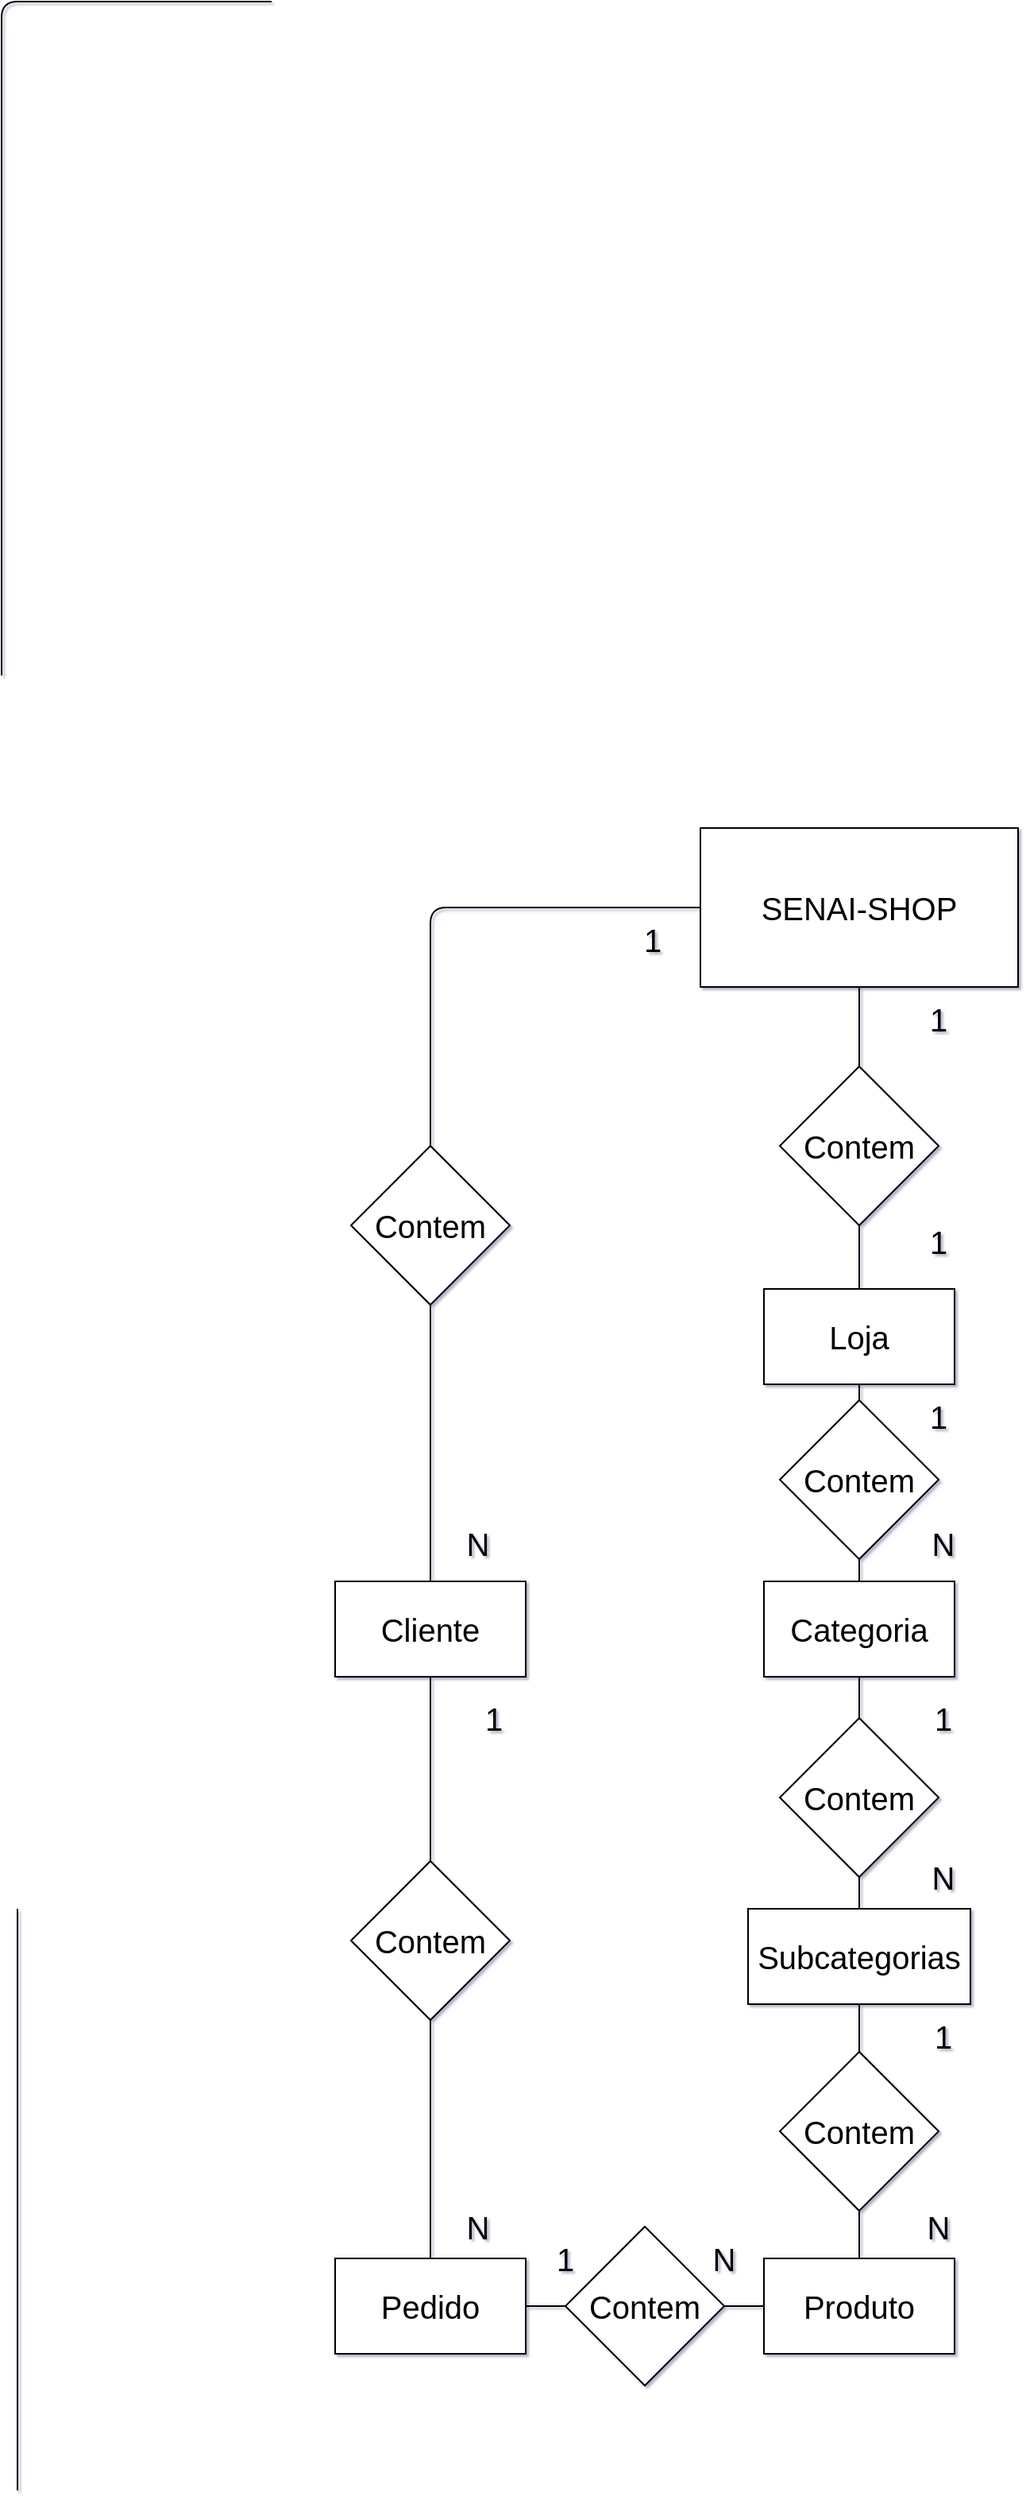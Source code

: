<mxfile version="10.9.5" type="device"><diagram id="HMrcztmfSjFePZxNQxH_" name="Conceitual"><mxGraphModel dx="1753" dy="1797" grid="1" gridSize="10" guides="1" tooltips="1" connect="1" arrows="1" fold="1" page="1" pageScale="1" pageWidth="827" pageHeight="1169" math="0" shadow="1"><root><mxCell id="0"/><mxCell id="1" parent="0"/><mxCell id="Ey1M2Oc-t53MDCXKZ9ZU-1" value="&lt;span style=&quot;font-size: 20px&quot;&gt;SENAI-SHOP&lt;/span&gt;" style="rounded=0;whiteSpace=wrap;html=1;" vertex="1" parent="1"><mxGeometry x="280" y="50" width="200" height="100" as="geometry"/></mxCell><mxCell id="Ey1M2Oc-t53MDCXKZ9ZU-2" value="&lt;span style=&quot;font-size: 20px&quot;&gt;Loja&lt;/span&gt;" style="rounded=0;whiteSpace=wrap;html=1;" vertex="1" parent="1"><mxGeometry x="320" y="340" width="120" height="60" as="geometry"/></mxCell><mxCell id="Ey1M2Oc-t53MDCXKZ9ZU-3" value="&lt;font style=&quot;font-size: 20px&quot;&gt;Contem&lt;/font&gt;" style="rhombus;whiteSpace=wrap;html=1;" vertex="1" parent="1"><mxGeometry x="330" y="200" width="100" height="100" as="geometry"/></mxCell><mxCell id="Ey1M2Oc-t53MDCXKZ9ZU-4" value="&lt;span style=&quot;font-size: 20px&quot;&gt;Categoria&lt;br&gt;&lt;/span&gt;" style="rounded=0;whiteSpace=wrap;html=1;" vertex="1" parent="1"><mxGeometry x="320" y="524" width="120" height="60" as="geometry"/></mxCell><mxCell id="Ey1M2Oc-t53MDCXKZ9ZU-5" value="&lt;font style=&quot;font-size: 20px&quot;&gt;Contem&lt;/font&gt;" style="rhombus;whiteSpace=wrap;html=1;" vertex="1" parent="1"><mxGeometry x="330" y="410" width="100" height="100" as="geometry"/></mxCell><mxCell id="Ey1M2Oc-t53MDCXKZ9ZU-6" value="" style="endArrow=none;html=1;entryX=0.5;entryY=1;entryDx=0;entryDy=0;exitX=0.5;exitY=0;exitDx=0;exitDy=0;" edge="1" parent="1" source="Ey1M2Oc-t53MDCXKZ9ZU-3" target="Ey1M2Oc-t53MDCXKZ9ZU-1"><mxGeometry width="50" height="50" relative="1" as="geometry"><mxPoint x="370" y="200" as="sourcePoint"/><mxPoint x="420" y="150" as="targetPoint"/></mxGeometry></mxCell><mxCell id="Ey1M2Oc-t53MDCXKZ9ZU-7" value="" style="endArrow=none;html=1;entryX=0.5;entryY=1;entryDx=0;entryDy=0;exitX=0.5;exitY=0;exitDx=0;exitDy=0;" edge="1" parent="1" source="Ey1M2Oc-t53MDCXKZ9ZU-2" target="Ey1M2Oc-t53MDCXKZ9ZU-3"><mxGeometry width="50" height="50" relative="1" as="geometry"><mxPoint x="350" y="360" as="sourcePoint"/><mxPoint x="400" y="310" as="targetPoint"/></mxGeometry></mxCell><mxCell id="Ey1M2Oc-t53MDCXKZ9ZU-8" value="" style="endArrow=none;html=1;entryX=0.5;entryY=1;entryDx=0;entryDy=0;exitX=0.5;exitY=0;exitDx=0;exitDy=0;" edge="1" parent="1" source="Ey1M2Oc-t53MDCXKZ9ZU-5" target="Ey1M2Oc-t53MDCXKZ9ZU-2"><mxGeometry width="50" height="50" relative="1" as="geometry"><mxPoint x="290" y="460" as="sourcePoint"/><mxPoint x="340" y="410" as="targetPoint"/></mxGeometry></mxCell><mxCell id="Ey1M2Oc-t53MDCXKZ9ZU-9" value="" style="endArrow=none;html=1;entryX=0.5;entryY=1;entryDx=0;entryDy=0;exitX=0.5;exitY=0;exitDx=0;exitDy=0;" edge="1" parent="1" source="Ey1M2Oc-t53MDCXKZ9ZU-4" target="Ey1M2Oc-t53MDCXKZ9ZU-5"><mxGeometry width="50" height="50" relative="1" as="geometry"><mxPoint x="380" y="520" as="sourcePoint"/><mxPoint x="360" y="490" as="targetPoint"/></mxGeometry></mxCell><mxCell id="Ey1M2Oc-t53MDCXKZ9ZU-12" value="&lt;font style=&quot;font-size: 20px&quot;&gt;1&lt;/font&gt;" style="text;html=1;strokeColor=none;fillColor=none;align=center;verticalAlign=middle;whiteSpace=wrap;rounded=0;" vertex="1" parent="1"><mxGeometry x="410" y="160" width="40" height="20" as="geometry"/></mxCell><mxCell id="Ey1M2Oc-t53MDCXKZ9ZU-13" value="&lt;span style=&quot;font-size: 20px&quot;&gt;Subcategorias&lt;br&gt;&lt;/span&gt;" style="rounded=0;whiteSpace=wrap;html=1;" vertex="1" parent="1"><mxGeometry x="310" y="730" width="140" height="60" as="geometry"/></mxCell><mxCell id="Ey1M2Oc-t53MDCXKZ9ZU-14" value="&lt;font style=&quot;font-size: 20px&quot;&gt;Contem&lt;/font&gt;" style="rhombus;whiteSpace=wrap;html=1;" vertex="1" parent="1"><mxGeometry x="330" y="610" width="100" height="100" as="geometry"/></mxCell><mxCell id="Ey1M2Oc-t53MDCXKZ9ZU-15" value="&lt;font style=&quot;font-size: 20px&quot;&gt;1&lt;/font&gt;" style="text;html=1;strokeColor=none;fillColor=none;align=center;verticalAlign=middle;whiteSpace=wrap;rounded=0;" vertex="1" parent="1"><mxGeometry x="410" y="300" width="40" height="20" as="geometry"/></mxCell><mxCell id="Ey1M2Oc-t53MDCXKZ9ZU-16" value="&lt;font style=&quot;font-size: 20px&quot;&gt;1&lt;/font&gt;" style="text;html=1;strokeColor=none;fillColor=none;align=center;verticalAlign=middle;whiteSpace=wrap;rounded=0;" vertex="1" parent="1"><mxGeometry x="410" y="410" width="40" height="20" as="geometry"/></mxCell><mxCell id="Ey1M2Oc-t53MDCXKZ9ZU-17" value="&lt;span style=&quot;font-size: 20px&quot;&gt;N&lt;/span&gt;" style="text;html=1;strokeColor=none;fillColor=none;align=center;verticalAlign=middle;whiteSpace=wrap;rounded=0;" vertex="1" parent="1"><mxGeometry x="413" y="490" width="40" height="20" as="geometry"/></mxCell><mxCell id="Ey1M2Oc-t53MDCXKZ9ZU-19" value="" style="endArrow=none;html=1;exitX=0.5;exitY=0;exitDx=0;exitDy=0;entryX=0.5;entryY=1;entryDx=0;entryDy=0;" edge="1" parent="1" source="Ey1M2Oc-t53MDCXKZ9ZU-14" target="Ey1M2Oc-t53MDCXKZ9ZU-4"><mxGeometry width="50" height="50" relative="1" as="geometry"><mxPoint x="330" y="640" as="sourcePoint"/><mxPoint x="380" y="590" as="targetPoint"/><Array as="points"/></mxGeometry></mxCell><mxCell id="Ey1M2Oc-t53MDCXKZ9ZU-20" value="" style="endArrow=none;html=1;entryX=0.5;entryY=1;entryDx=0;entryDy=0;exitX=0.5;exitY=0;exitDx=0;exitDy=0;" edge="1" parent="1" source="Ey1M2Oc-t53MDCXKZ9ZU-13" target="Ey1M2Oc-t53MDCXKZ9ZU-14"><mxGeometry width="50" height="50" relative="1" as="geometry"><mxPoint x="320" y="750" as="sourcePoint"/><mxPoint x="370" y="700" as="targetPoint"/></mxGeometry></mxCell><mxCell id="Ey1M2Oc-t53MDCXKZ9ZU-23" value="&lt;span style=&quot;font-size: 20px&quot;&gt;N&lt;/span&gt;" style="text;html=1;strokeColor=none;fillColor=none;align=center;verticalAlign=middle;whiteSpace=wrap;rounded=0;" vertex="1" parent="1"><mxGeometry x="413" y="700" width="40" height="20" as="geometry"/></mxCell><mxCell id="Ey1M2Oc-t53MDCXKZ9ZU-25" value="&lt;span style=&quot;font-size: 20px&quot;&gt;Produto&lt;br&gt;&lt;/span&gt;" style="rounded=0;whiteSpace=wrap;html=1;" vertex="1" parent="1"><mxGeometry x="320" y="950" width="120" height="60" as="geometry"/></mxCell><mxCell id="Ey1M2Oc-t53MDCXKZ9ZU-26" value="&lt;font style=&quot;font-size: 20px&quot;&gt;Contem&lt;/font&gt;" style="rhombus;whiteSpace=wrap;html=1;" vertex="1" parent="1"><mxGeometry x="330" y="820" width="100" height="100" as="geometry"/></mxCell><mxCell id="Ey1M2Oc-t53MDCXKZ9ZU-31" value="&lt;font style=&quot;font-size: 20px&quot;&gt;1&lt;/font&gt;" style="text;html=1;strokeColor=none;fillColor=none;align=center;verticalAlign=middle;whiteSpace=wrap;rounded=0;" vertex="1" parent="1"><mxGeometry x="413" y="600" width="40" height="20" as="geometry"/></mxCell><mxCell id="Ey1M2Oc-t53MDCXKZ9ZU-32" value="&lt;font style=&quot;font-size: 20px&quot;&gt;1&lt;/font&gt;" style="text;html=1;strokeColor=none;fillColor=none;align=center;verticalAlign=middle;whiteSpace=wrap;rounded=0;" vertex="1" parent="1"><mxGeometry x="413" y="800" width="40" height="20" as="geometry"/></mxCell><mxCell id="Ey1M2Oc-t53MDCXKZ9ZU-33" value="&lt;span style=&quot;font-size: 20px&quot;&gt;N&lt;/span&gt;" style="text;html=1;strokeColor=none;fillColor=none;align=center;verticalAlign=middle;whiteSpace=wrap;rounded=0;" vertex="1" parent="1"><mxGeometry x="410" y="920" width="40" height="20" as="geometry"/></mxCell><mxCell id="Ey1M2Oc-t53MDCXKZ9ZU-34" value="" style="endArrow=none;html=1;entryX=0.5;entryY=1;entryDx=0;entryDy=0;exitX=0.5;exitY=0;exitDx=0;exitDy=0;" edge="1" parent="1" source="Ey1M2Oc-t53MDCXKZ9ZU-26" target="Ey1M2Oc-t53MDCXKZ9ZU-13"><mxGeometry width="50" height="50" relative="1" as="geometry"><mxPoint x="310" y="850" as="sourcePoint"/><mxPoint x="360" y="800" as="targetPoint"/></mxGeometry></mxCell><mxCell id="Ey1M2Oc-t53MDCXKZ9ZU-35" value="" style="endArrow=none;html=1;exitX=0.5;exitY=0;exitDx=0;exitDy=0;entryX=0.5;entryY=1;entryDx=0;entryDy=0;" edge="1" parent="1" source="Ey1M2Oc-t53MDCXKZ9ZU-25" target="Ey1M2Oc-t53MDCXKZ9ZU-26"><mxGeometry width="50" height="50" relative="1" as="geometry"><mxPoint x="350" y="950" as="sourcePoint"/><mxPoint x="400" y="900" as="targetPoint"/></mxGeometry></mxCell><mxCell id="Ey1M2Oc-t53MDCXKZ9ZU-36" value="&lt;span style=&quot;font-size: 20px&quot;&gt;Cliente&lt;br&gt;&lt;/span&gt;" style="rounded=0;whiteSpace=wrap;html=1;" vertex="1" parent="1"><mxGeometry x="50" y="524" width="120" height="60" as="geometry"/></mxCell><mxCell id="Ey1M2Oc-t53MDCXKZ9ZU-37" value="&lt;span style=&quot;font-size: 20px&quot;&gt;Pedido&lt;br&gt;&lt;/span&gt;" style="rounded=0;whiteSpace=wrap;html=1;" vertex="1" parent="1"><mxGeometry x="50" y="950" width="120" height="60" as="geometry"/></mxCell><mxCell id="Ey1M2Oc-t53MDCXKZ9ZU-38" value="" style="endArrow=none;html=1;entryX=0.5;entryY=0;entryDx=0;entryDy=0;exitX=0;exitY=0.5;exitDx=0;exitDy=0;" edge="1" parent="1" source="Ey1M2Oc-t53MDCXKZ9ZU-1" target="Ey1M2Oc-t53MDCXKZ9ZU-36"><mxGeometry width="50" height="50" relative="1" as="geometry"><mxPoint x="110" y="90" as="sourcePoint"/><mxPoint x="130" y="310" as="targetPoint"/><Array as="points"><mxPoint x="110" y="100"/></Array></mxGeometry></mxCell><mxCell id="Ey1M2Oc-t53MDCXKZ9ZU-39" value="&lt;font style=&quot;font-size: 20px&quot;&gt;1&lt;/font&gt;" style="text;html=1;strokeColor=none;fillColor=none;align=center;verticalAlign=middle;whiteSpace=wrap;rounded=0;" vertex="1" parent="1"><mxGeometry x="230" y="110" width="40" height="20" as="geometry"/></mxCell><mxCell id="Ey1M2Oc-t53MDCXKZ9ZU-42" value="&lt;span style=&quot;font-size: 20px&quot;&gt;N&lt;/span&gt;" style="text;html=1;strokeColor=none;fillColor=none;align=center;verticalAlign=middle;whiteSpace=wrap;rounded=0;" vertex="1" parent="1"><mxGeometry x="120" y="490" width="40" height="20" as="geometry"/></mxCell><mxCell id="Ey1M2Oc-t53MDCXKZ9ZU-43" value="" style="endArrow=none;html=1;entryX=0.5;entryY=1;entryDx=0;entryDy=0;exitX=0.5;exitY=0;exitDx=0;exitDy=0;" edge="1" parent="1" source="Ey1M2Oc-t53MDCXKZ9ZU-37" target="Ey1M2Oc-t53MDCXKZ9ZU-36"><mxGeometry width="50" height="50" relative="1" as="geometry"><mxPoint x="90" y="810" as="sourcePoint"/><mxPoint x="140" y="760" as="targetPoint"/></mxGeometry></mxCell><mxCell id="Ey1M2Oc-t53MDCXKZ9ZU-45" value="" style="endArrow=none;html=1;entryX=0.5;entryY=0;entryDx=0;entryDy=0;exitX=0;exitY=0.5;exitDx=0;exitDy=0;" edge="1" parent="1"><mxGeometry width="50" height="50" relative="1" as="geometry"><mxPoint x="10" y="-470" as="sourcePoint"/><mxPoint x="-160" y="-46" as="targetPoint"/><Array as="points"><mxPoint x="-160" y="-470"/></Array></mxGeometry></mxCell><mxCell id="Ey1M2Oc-t53MDCXKZ9ZU-46" value="&lt;font style=&quot;font-size: 20px&quot;&gt;Contem&lt;/font&gt;" style="rhombus;whiteSpace=wrap;html=1;" vertex="1" parent="1"><mxGeometry x="60" y="250" width="100" height="100" as="geometry"/></mxCell><mxCell id="Ey1M2Oc-t53MDCXKZ9ZU-48" value="&lt;font style=&quot;font-size: 20px&quot;&gt;Contem&lt;/font&gt;" style="rhombus;whiteSpace=wrap;html=1;" vertex="1" parent="1"><mxGeometry x="60" y="700" width="100" height="100" as="geometry"/></mxCell><mxCell id="Ey1M2Oc-t53MDCXKZ9ZU-49" value="" style="endArrow=none;html=1;entryX=0.5;entryY=1;entryDx=0;entryDy=0;exitX=0.5;exitY=0;exitDx=0;exitDy=0;" edge="1" parent="1"><mxGeometry width="50" height="50" relative="1" as="geometry"><mxPoint x="-150" y="1096" as="sourcePoint"/><mxPoint x="-150" y="730" as="targetPoint"/></mxGeometry></mxCell><mxCell id="Ey1M2Oc-t53MDCXKZ9ZU-51" value="" style="endArrow=none;html=1;exitX=1;exitY=0.5;exitDx=0;exitDy=0;entryX=0;entryY=0.5;entryDx=0;entryDy=0;" edge="1" parent="1" source="Ey1M2Oc-t53MDCXKZ9ZU-50" target="Ey1M2Oc-t53MDCXKZ9ZU-25"><mxGeometry width="50" height="50" relative="1" as="geometry"><mxPoint x="170" y="1010" as="sourcePoint"/><mxPoint x="220" y="960" as="targetPoint"/></mxGeometry></mxCell><mxCell id="Ey1M2Oc-t53MDCXKZ9ZU-50" value="&lt;font style=&quot;font-size: 20px&quot;&gt;Contem&lt;/font&gt;" style="rhombus;whiteSpace=wrap;html=1;" vertex="1" parent="1"><mxGeometry x="195" y="930" width="100" height="100" as="geometry"/></mxCell><mxCell id="Ey1M2Oc-t53MDCXKZ9ZU-52" value="" style="endArrow=none;html=1;exitX=1;exitY=0.5;exitDx=0;exitDy=0;entryX=0;entryY=0.5;entryDx=0;entryDy=0;" edge="1" parent="1" source="Ey1M2Oc-t53MDCXKZ9ZU-37" target="Ey1M2Oc-t53MDCXKZ9ZU-50"><mxGeometry width="50" height="50" relative="1" as="geometry"><mxPoint x="170" y="980" as="sourcePoint"/><mxPoint x="320" y="980" as="targetPoint"/></mxGeometry></mxCell><mxCell id="Ey1M2Oc-t53MDCXKZ9ZU-53" value="&lt;font style=&quot;font-size: 20px&quot;&gt;1&lt;/font&gt;" style="text;html=1;strokeColor=none;fillColor=none;align=center;verticalAlign=middle;whiteSpace=wrap;rounded=0;" vertex="1" parent="1"><mxGeometry x="130" y="600" width="40" height="20" as="geometry"/></mxCell><mxCell id="Ey1M2Oc-t53MDCXKZ9ZU-54" value="&lt;span style=&quot;font-size: 20px&quot;&gt;N&lt;/span&gt;" style="text;html=1;strokeColor=none;fillColor=none;align=center;verticalAlign=middle;whiteSpace=wrap;rounded=0;" vertex="1" parent="1"><mxGeometry x="120" y="920" width="40" height="20" as="geometry"/></mxCell><mxCell id="Ey1M2Oc-t53MDCXKZ9ZU-55" value="&lt;font style=&quot;font-size: 20px&quot;&gt;1&lt;/font&gt;" style="text;html=1;strokeColor=none;fillColor=none;align=center;verticalAlign=middle;whiteSpace=wrap;rounded=0;" vertex="1" parent="1"><mxGeometry x="175" y="940" width="40" height="20" as="geometry"/></mxCell><mxCell id="Ey1M2Oc-t53MDCXKZ9ZU-56" value="&lt;span style=&quot;font-size: 20px&quot;&gt;N&lt;/span&gt;" style="text;html=1;strokeColor=none;fillColor=none;align=center;verticalAlign=middle;whiteSpace=wrap;rounded=0;" vertex="1" parent="1"><mxGeometry x="275" y="940" width="40" height="20" as="geometry"/></mxCell></root></mxGraphModel></diagram><diagram id="_FUvQd7g8FUnbmGXKL2E" name="Lógico"><mxGraphModel dx="926" dy="628" grid="1" gridSize="10" guides="1" tooltips="1" connect="1" arrows="1" fold="1" page="1" pageScale="1" pageWidth="827" pageHeight="1169" math="0" shadow="1"><root><mxCell id="mt7R5l869rSJ96gTjHTi-0"/><mxCell id="mt7R5l869rSJ96gTjHTi-1" parent="mt7R5l869rSJ96gTjHTi-0"/><mxCell id="mt7R5l869rSJ96gTjHTi-2" value="Categorias" style="swimlane;fontStyle=0;childLayout=stackLayout;horizontal=1;startSize=26;fillColor=#e0e0e0;horizontalStack=0;resizeParent=1;resizeParentMax=0;resizeLast=0;collapsible=1;marginBottom=0;swimlaneFillColor=#ffffff;align=center;fontSize=14;" vertex="1" parent="mt7R5l869rSJ96gTjHTi-1"><mxGeometry x="110" y="230" width="160" height="82" as="geometry"/></mxCell><mxCell id="mt7R5l869rSJ96gTjHTi-3" value="IdCategoria: int" style="shape=partialRectangle;top=0;left=0;right=0;bottom=1;align=left;verticalAlign=middle;fillColor=none;spacingLeft=34;spacingRight=4;overflow=hidden;rotatable=0;points=[[0,0.5],[1,0.5]];portConstraint=eastwest;dropTarget=0;fontStyle=5;fontSize=12;" vertex="1" parent="mt7R5l869rSJ96gTjHTi-2"><mxGeometry y="26" width="160" height="30" as="geometry"/></mxCell><mxCell id="mt7R5l869rSJ96gTjHTi-4" value="PK" style="shape=partialRectangle;top=0;left=0;bottom=0;fillColor=none;align=left;verticalAlign=middle;spacingLeft=4;spacingRight=4;overflow=hidden;rotatable=0;points=[];portConstraint=eastwest;part=1;fontSize=12;" vertex="1" connectable="0" parent="mt7R5l869rSJ96gTjHTi-3"><mxGeometry width="30" height="30" as="geometry"/></mxCell><mxCell id="mt7R5l869rSJ96gTjHTi-5" value="Nome: string" style="shape=partialRectangle;top=0;left=0;right=0;bottom=0;align=left;verticalAlign=top;fillColor=none;spacingLeft=34;spacingRight=4;overflow=hidden;rotatable=0;points=[[0,0.5],[1,0.5]];portConstraint=eastwest;dropTarget=0;fontSize=12;" vertex="1" parent="mt7R5l869rSJ96gTjHTi-2"><mxGeometry y="56" width="160" height="26" as="geometry"/></mxCell><mxCell id="mt7R5l869rSJ96gTjHTi-6" value="" style="shape=partialRectangle;top=0;left=0;bottom=0;fillColor=none;align=left;verticalAlign=top;spacingLeft=4;spacingRight=4;overflow=hidden;rotatable=0;points=[];portConstraint=eastwest;part=1;fontSize=12;" vertex="1" connectable="0" parent="mt7R5l869rSJ96gTjHTi-5"><mxGeometry width="30" height="26" as="geometry"/></mxCell><mxCell id="mt7R5l869rSJ96gTjHTi-20" value="Subcategoria" style="swimlane;fontStyle=0;childLayout=stackLayout;horizontal=1;startSize=26;fillColor=#e0e0e0;horizontalStack=0;resizeParent=1;resizeParentMax=0;resizeLast=0;collapsible=1;marginBottom=0;swimlaneFillColor=#ffffff;align=center;fontSize=14;" vertex="1" parent="mt7R5l869rSJ96gTjHTi-1"><mxGeometry x="333" y="230" width="160" height="108" as="geometry"/></mxCell><mxCell id="mt7R5l869rSJ96gTjHTi-21" value="IdSubcategoria: int" style="shape=partialRectangle;top=0;left=0;right=0;bottom=1;align=left;verticalAlign=middle;fillColor=none;spacingLeft=34;spacingRight=4;overflow=hidden;rotatable=0;points=[[0,0.5],[1,0.5]];portConstraint=eastwest;dropTarget=0;fontStyle=5;fontSize=12;" vertex="1" parent="mt7R5l869rSJ96gTjHTi-20"><mxGeometry y="26" width="160" height="30" as="geometry"/></mxCell><mxCell id="mt7R5l869rSJ96gTjHTi-22" value="PK" style="shape=partialRectangle;top=0;left=0;bottom=0;fillColor=none;align=left;verticalAlign=middle;spacingLeft=4;spacingRight=4;overflow=hidden;rotatable=0;points=[];portConstraint=eastwest;part=1;fontSize=12;" vertex="1" connectable="0" parent="mt7R5l869rSJ96gTjHTi-21"><mxGeometry width="30" height="30" as="geometry"/></mxCell><mxCell id="mt7R5l869rSJ96gTjHTi-23" value="IdCategoria: int" style="shape=partialRectangle;top=0;left=0;right=0;bottom=0;align=left;verticalAlign=top;fillColor=none;spacingLeft=34;spacingRight=4;overflow=hidden;rotatable=0;points=[[0,0.5],[1,0.5]];portConstraint=eastwest;dropTarget=0;fontSize=12;" vertex="1" parent="mt7R5l869rSJ96gTjHTi-20"><mxGeometry y="56" width="160" height="26" as="geometry"/></mxCell><mxCell id="mt7R5l869rSJ96gTjHTi-24" value="FK" style="shape=partialRectangle;top=0;left=0;bottom=0;fillColor=none;align=left;verticalAlign=top;spacingLeft=4;spacingRight=4;overflow=hidden;rotatable=0;points=[];portConstraint=eastwest;part=1;fontSize=12;" vertex="1" connectable="0" parent="mt7R5l869rSJ96gTjHTi-23"><mxGeometry width="30" height="26" as="geometry"/></mxCell><mxCell id="mt7R5l869rSJ96gTjHTi-25" value="Nome: string" style="shape=partialRectangle;top=0;left=0;right=0;bottom=0;align=left;verticalAlign=top;fillColor=none;spacingLeft=34;spacingRight=4;overflow=hidden;rotatable=0;points=[[0,0.5],[1,0.5]];portConstraint=eastwest;dropTarget=0;fontSize=12;" vertex="1" parent="mt7R5l869rSJ96gTjHTi-20"><mxGeometry y="82" width="160" height="26" as="geometry"/></mxCell><mxCell id="mt7R5l869rSJ96gTjHTi-26" value="" style="shape=partialRectangle;top=0;left=0;bottom=0;fillColor=none;align=left;verticalAlign=top;spacingLeft=4;spacingRight=4;overflow=hidden;rotatable=0;points=[];portConstraint=eastwest;part=1;fontSize=12;" vertex="1" connectable="0" parent="mt7R5l869rSJ96gTjHTi-25"><mxGeometry width="30" height="26" as="geometry"/></mxCell><mxCell id="mt7R5l869rSJ96gTjHTi-31" value="Cliente" style="swimlane;fontStyle=0;childLayout=stackLayout;horizontal=1;startSize=26;fillColor=#e0e0e0;horizontalStack=0;resizeParent=1;resizeParentMax=0;resizeLast=0;collapsible=1;marginBottom=0;swimlaneFillColor=#ffffff;align=center;fontSize=14;" vertex="1" parent="mt7R5l869rSJ96gTjHTi-1"><mxGeometry x="110" y="40" width="160" height="108" as="geometry"/></mxCell><mxCell id="mt7R5l869rSJ96gTjHTi-32" value="IdCliente: int" style="shape=partialRectangle;top=0;left=0;right=0;bottom=1;align=left;verticalAlign=middle;fillColor=none;spacingLeft=34;spacingRight=4;overflow=hidden;rotatable=0;points=[[0,0.5],[1,0.5]];portConstraint=eastwest;dropTarget=0;fontStyle=5;fontSize=12;" vertex="1" parent="mt7R5l869rSJ96gTjHTi-31"><mxGeometry y="26" width="160" height="30" as="geometry"/></mxCell><mxCell id="mt7R5l869rSJ96gTjHTi-33" value="PK" style="shape=partialRectangle;top=0;left=0;bottom=0;fillColor=none;align=left;verticalAlign=middle;spacingLeft=4;spacingRight=4;overflow=hidden;rotatable=0;points=[];portConstraint=eastwest;part=1;fontSize=12;" vertex="1" connectable="0" parent="mt7R5l869rSJ96gTjHTi-32"><mxGeometry width="30" height="30" as="geometry"/></mxCell><mxCell id="mt7R5l869rSJ96gTjHTi-34" value="Nome: string" style="shape=partialRectangle;top=0;left=0;right=0;bottom=0;align=left;verticalAlign=top;fillColor=none;spacingLeft=34;spacingRight=4;overflow=hidden;rotatable=0;points=[[0,0.5],[1,0.5]];portConstraint=eastwest;dropTarget=0;fontSize=12;" vertex="1" parent="mt7R5l869rSJ96gTjHTi-31"><mxGeometry y="56" width="160" height="26" as="geometry"/></mxCell><mxCell id="mt7R5l869rSJ96gTjHTi-35" value="" style="shape=partialRectangle;top=0;left=0;bottom=0;fillColor=none;align=left;verticalAlign=top;spacingLeft=4;spacingRight=4;overflow=hidden;rotatable=0;points=[];portConstraint=eastwest;part=1;fontSize=12;" vertex="1" connectable="0" parent="mt7R5l869rSJ96gTjHTi-34"><mxGeometry width="30" height="26" as="geometry"/></mxCell><mxCell id="mt7R5l869rSJ96gTjHTi-36" value="Cpf: int" style="shape=partialRectangle;top=0;left=0;right=0;bottom=0;align=left;verticalAlign=top;fillColor=none;spacingLeft=34;spacingRight=4;overflow=hidden;rotatable=0;points=[[0,0.5],[1,0.5]];portConstraint=eastwest;dropTarget=0;fontSize=12;" vertex="1" parent="mt7R5l869rSJ96gTjHTi-31"><mxGeometry y="82" width="160" height="26" as="geometry"/></mxCell><mxCell id="mt7R5l869rSJ96gTjHTi-37" value="" style="shape=partialRectangle;top=0;left=0;bottom=0;fillColor=none;align=left;verticalAlign=top;spacingLeft=4;spacingRight=4;overflow=hidden;rotatable=0;points=[];portConstraint=eastwest;part=1;fontSize=12;" vertex="1" connectable="0" parent="mt7R5l869rSJ96gTjHTi-36"><mxGeometry width="30" height="26" as="geometry"/></mxCell><mxCell id="mt7R5l869rSJ96gTjHTi-42" value="Produto" style="swimlane;fontStyle=0;childLayout=stackLayout;horizontal=1;startSize=26;fillColor=#e0e0e0;horizontalStack=0;resizeParent=1;resizeParentMax=0;resizeLast=0;collapsible=1;marginBottom=0;swimlaneFillColor=#ffffff;align=center;fontSize=14;" vertex="1" parent="mt7R5l869rSJ96gTjHTi-1"><mxGeometry x="333" y="40" width="160" height="160" as="geometry"/></mxCell><mxCell id="mt7R5l869rSJ96gTjHTi-43" value="IdProduto" style="shape=partialRectangle;top=0;left=0;right=0;bottom=1;align=left;verticalAlign=middle;fillColor=none;spacingLeft=34;spacingRight=4;overflow=hidden;rotatable=0;points=[[0,0.5],[1,0.5]];portConstraint=eastwest;dropTarget=0;fontStyle=5;fontSize=12;" vertex="1" parent="mt7R5l869rSJ96gTjHTi-42"><mxGeometry y="26" width="160" height="30" as="geometry"/></mxCell><mxCell id="mt7R5l869rSJ96gTjHTi-44" value="PK" style="shape=partialRectangle;top=0;left=0;bottom=0;fillColor=none;align=left;verticalAlign=middle;spacingLeft=4;spacingRight=4;overflow=hidden;rotatable=0;points=[];portConstraint=eastwest;part=1;fontSize=12;" vertex="1" connectable="0" parent="mt7R5l869rSJ96gTjHTi-43"><mxGeometry width="30" height="30" as="geometry"/></mxCell><mxCell id="mt7R5l869rSJ96gTjHTi-45" value="Nome: string&#10;" style="shape=partialRectangle;top=0;left=0;right=0;bottom=0;align=left;verticalAlign=top;fillColor=none;spacingLeft=34;spacingRight=4;overflow=hidden;rotatable=0;points=[[0,0.5],[1,0.5]];portConstraint=eastwest;dropTarget=0;fontSize=12;" vertex="1" parent="mt7R5l869rSJ96gTjHTi-42"><mxGeometry y="56" width="160" height="26" as="geometry"/></mxCell><mxCell id="mt7R5l869rSJ96gTjHTi-46" value="" style="shape=partialRectangle;top=0;left=0;bottom=0;fillColor=none;align=left;verticalAlign=top;spacingLeft=4;spacingRight=4;overflow=hidden;rotatable=0;points=[];portConstraint=eastwest;part=1;fontSize=12;" vertex="1" connectable="0" parent="mt7R5l869rSJ96gTjHTi-45"><mxGeometry width="30" height="26" as="geometry"/></mxCell><mxCell id="mt7R5l869rSJ96gTjHTi-47" value="Preco: float" style="shape=partialRectangle;top=0;left=0;right=0;bottom=0;align=left;verticalAlign=top;fillColor=none;spacingLeft=34;spacingRight=4;overflow=hidden;rotatable=0;points=[[0,0.5],[1,0.5]];portConstraint=eastwest;dropTarget=0;fontSize=12;" vertex="1" parent="mt7R5l869rSJ96gTjHTi-42"><mxGeometry y="82" width="160" height="26" as="geometry"/></mxCell><mxCell id="mt7R5l869rSJ96gTjHTi-48" value="" style="shape=partialRectangle;top=0;left=0;bottom=0;fillColor=none;align=left;verticalAlign=top;spacingLeft=4;spacingRight=4;overflow=hidden;rotatable=0;points=[];portConstraint=eastwest;part=1;fontSize=12;" vertex="1" connectable="0" parent="mt7R5l869rSJ96gTjHTi-47"><mxGeometry width="30" height="26" as="geometry"/></mxCell><mxCell id="mt7R5l869rSJ96gTjHTi-49" value="IdSubcategoria: int" style="shape=partialRectangle;top=0;left=0;right=0;bottom=0;align=left;verticalAlign=top;fillColor=none;spacingLeft=34;spacingRight=4;overflow=hidden;rotatable=0;points=[[0,0.5],[1,0.5]];portConstraint=eastwest;dropTarget=0;fontSize=12;" vertex="1" parent="mt7R5l869rSJ96gTjHTi-42"><mxGeometry y="108" width="160" height="26" as="geometry"/></mxCell><mxCell id="mt7R5l869rSJ96gTjHTi-50" value="FK" style="shape=partialRectangle;top=0;left=0;bottom=0;fillColor=none;align=left;verticalAlign=top;spacingLeft=4;spacingRight=4;overflow=hidden;rotatable=0;points=[];portConstraint=eastwest;part=1;fontSize=12;" vertex="1" connectable="0" parent="mt7R5l869rSJ96gTjHTi-49"><mxGeometry width="30" height="26" as="geometry"/></mxCell><mxCell id="mt7R5l869rSJ96gTjHTi-51" value="IdCategoria: int" style="shape=partialRectangle;top=0;left=0;right=0;bottom=0;align=left;verticalAlign=top;fillColor=none;spacingLeft=34;spacingRight=4;overflow=hidden;rotatable=0;points=[[0,0.5],[1,0.5]];portConstraint=eastwest;dropTarget=0;fontSize=12;" vertex="1" parent="mt7R5l869rSJ96gTjHTi-42"><mxGeometry y="134" width="160" height="26" as="geometry"/></mxCell><mxCell id="mt7R5l869rSJ96gTjHTi-52" value="FK" style="shape=partialRectangle;top=0;left=0;bottom=0;fillColor=none;align=left;verticalAlign=top;spacingLeft=4;spacingRight=4;overflow=hidden;rotatable=0;points=[];portConstraint=eastwest;part=1;fontSize=12;" vertex="1" connectable="0" parent="mt7R5l869rSJ96gTjHTi-51"><mxGeometry width="30" height="26" as="geometry"/></mxCell><mxCell id="mt7R5l869rSJ96gTjHTi-53" value="Pedido" style="swimlane;fontStyle=0;childLayout=stackLayout;horizontal=1;startSize=26;fillColor=#e0e0e0;horizontalStack=0;resizeParent=1;resizeParentMax=0;resizeLast=0;collapsible=1;marginBottom=0;swimlaneFillColor=#ffffff;align=center;fontSize=14;" vertex="1" parent="mt7R5l869rSJ96gTjHTi-1"><mxGeometry x="550" y="42" width="160" height="134" as="geometry"/></mxCell><mxCell id="mt7R5l869rSJ96gTjHTi-54" value="IdPedido" style="shape=partialRectangle;top=0;left=0;right=0;bottom=1;align=left;verticalAlign=middle;fillColor=none;spacingLeft=34;spacingRight=4;overflow=hidden;rotatable=0;points=[[0,0.5],[1,0.5]];portConstraint=eastwest;dropTarget=0;fontStyle=5;fontSize=12;" vertex="1" parent="mt7R5l869rSJ96gTjHTi-53"><mxGeometry y="26" width="160" height="30" as="geometry"/></mxCell><mxCell id="mt7R5l869rSJ96gTjHTi-55" value="PK" style="shape=partialRectangle;top=0;left=0;bottom=0;fillColor=none;align=left;verticalAlign=middle;spacingLeft=4;spacingRight=4;overflow=hidden;rotatable=0;points=[];portConstraint=eastwest;part=1;fontSize=12;" vertex="1" connectable="0" parent="mt7R5l869rSJ96gTjHTi-54"><mxGeometry width="30" height="30" as="geometry"/></mxCell><mxCell id="mt7R5l869rSJ96gTjHTi-56" value="IdCliente: int" style="shape=partialRectangle;top=0;left=0;right=0;bottom=0;align=left;verticalAlign=top;fillColor=none;spacingLeft=34;spacingRight=4;overflow=hidden;rotatable=0;points=[[0,0.5],[1,0.5]];portConstraint=eastwest;dropTarget=0;fontSize=12;" vertex="1" parent="mt7R5l869rSJ96gTjHTi-53"><mxGeometry y="56" width="160" height="26" as="geometry"/></mxCell><mxCell id="mt7R5l869rSJ96gTjHTi-57" value="FK" style="shape=partialRectangle;top=0;left=0;bottom=0;fillColor=none;align=left;verticalAlign=top;spacingLeft=4;spacingRight=4;overflow=hidden;rotatable=0;points=[];portConstraint=eastwest;part=1;fontSize=12;" vertex="1" connectable="0" parent="mt7R5l869rSJ96gTjHTi-56"><mxGeometry width="30" height="26" as="geometry"/></mxCell><mxCell id="mt7R5l869rSJ96gTjHTi-60" value="IdSubcategoria: int" style="shape=partialRectangle;top=0;left=0;right=0;bottom=0;align=left;verticalAlign=top;fillColor=none;spacingLeft=34;spacingRight=4;overflow=hidden;rotatable=0;points=[[0,0.5],[1,0.5]];portConstraint=eastwest;dropTarget=0;fontSize=12;" vertex="1" parent="mt7R5l869rSJ96gTjHTi-53"><mxGeometry y="82" width="160" height="26" as="geometry"/></mxCell><mxCell id="mt7R5l869rSJ96gTjHTi-61" value="FK" style="shape=partialRectangle;top=0;left=0;bottom=0;fillColor=none;align=left;verticalAlign=top;spacingLeft=4;spacingRight=4;overflow=hidden;rotatable=0;points=[];portConstraint=eastwest;part=1;fontSize=12;" vertex="1" connectable="0" parent="mt7R5l869rSJ96gTjHTi-60"><mxGeometry width="30" height="26" as="geometry"/></mxCell><mxCell id="mt7R5l869rSJ96gTjHTi-62" value="IdCategoria: int" style="shape=partialRectangle;top=0;left=0;right=0;bottom=0;align=left;verticalAlign=top;fillColor=none;spacingLeft=34;spacingRight=4;overflow=hidden;rotatable=0;points=[[0,0.5],[1,0.5]];portConstraint=eastwest;dropTarget=0;fontSize=12;" vertex="1" parent="mt7R5l869rSJ96gTjHTi-53"><mxGeometry y="108" width="160" height="26" as="geometry"/></mxCell><mxCell id="mt7R5l869rSJ96gTjHTi-63" value="FK" style="shape=partialRectangle;top=0;left=0;bottom=0;fillColor=none;align=left;verticalAlign=top;spacingLeft=4;spacingRight=4;overflow=hidden;rotatable=0;points=[];portConstraint=eastwest;part=1;fontSize=12;" vertex="1" connectable="0" parent="mt7R5l869rSJ96gTjHTi-62"><mxGeometry width="30" height="26" as="geometry"/></mxCell></root></mxGraphModel></diagram></mxfile>